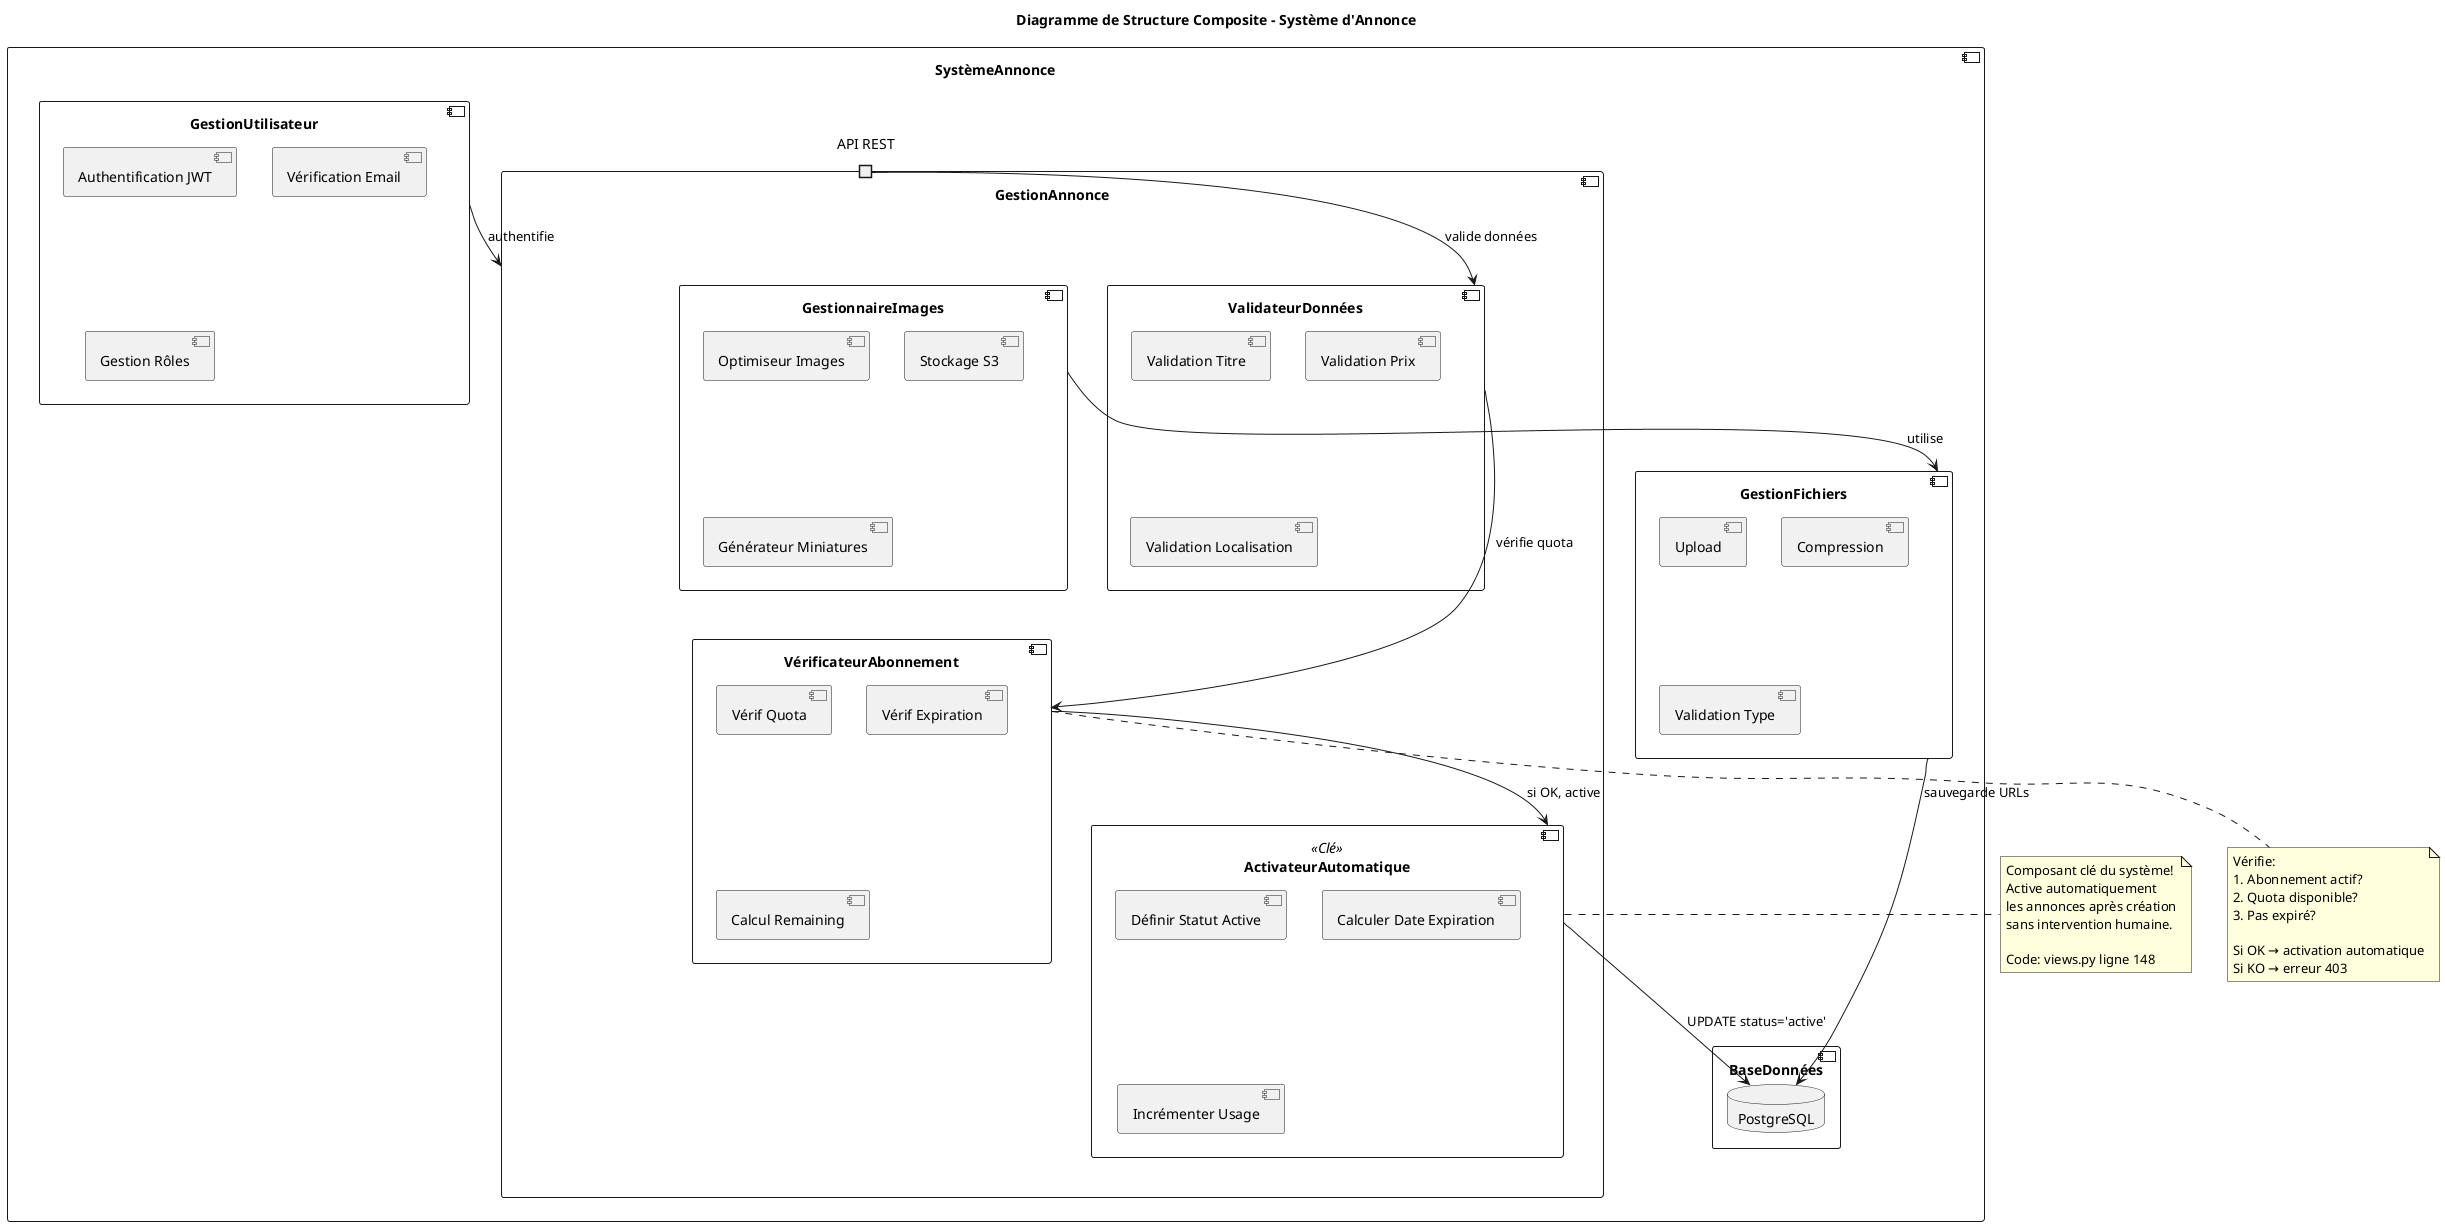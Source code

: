 @startuml diagramme_structure_composite
title Diagramme de Structure Composite - Système d'Annonce

component "SystèmeAnnonce" {

    component "GestionAnnonce" {
        port "API REST" as api_port

        component "ValidateurDonnées" {
            [Validation Titre]
            [Validation Prix]
            [Validation Localisation]
        }

        component "GestionnaireImages" {
            [Optimiseur Images]
            [Stockage S3]
            [Générateur Miniatures]
        }

        component "VérificateurAbonnement" {
            [Vérif Quota]
            [Vérif Expiration]
            [Calcul Remaining]
        }

        component "ActivateurAutomatique" <<Clé>> {
            [Définir Statut Active]
            [Calculer Date Expiration]
            [Incrémenter Usage]
        }
    }

    component "GestionUtilisateur" {
        [Authentification JWT]
        [Vérification Email]
        [Gestion Rôles]
    }

    component "GestionFichiers" {
        [Upload]
        [Compression]
        [Validation Type]
    }

    component "BaseDonnées" {
        database "PostgreSQL" as db
    }
}

api_port --> ValidateurDonnées : "valide données"
ValidateurDonnées --> VérificateurAbonnement : "vérifie quota"
VérificateurAbonnement --> ActivateurAutomatique : "si OK, active"
ActivateurAutomatique --> db : "UPDATE status='active'"
GestionnaireImages --> GestionFichiers : "utilise"
GestionFichiers --> db : "sauvegarde URLs"

GestionUtilisateur --> GestionAnnonce : "authentifie"

note right of ActivateurAutomatique
  Composant clé du système!
  Active automatiquement
  les annonces après création
  sans intervention humaine.

  Code: views.py ligne 148
end note

note bottom of VérificateurAbonnement
  Vérifie:
  1. Abonnement actif?
  2. Quota disponible?
  3. Pas expiré?

  Si OK → activation automatique
  Si KO → erreur 403
end note

@enduml
